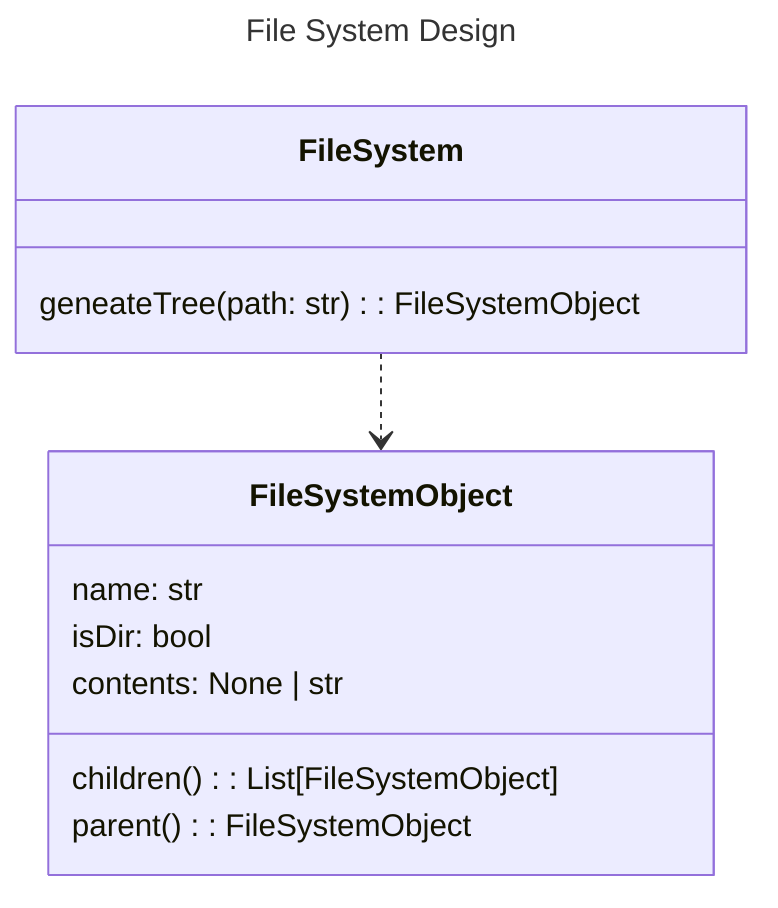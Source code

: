 ---
title: File System Design
---
classDiagram
    class FileSystem {
        geneateTree(path: str): FileSystemObject
    }

    class FileSystemObject {
        name: str
        isDir: bool
        contents: None | str
        children(): List[FileSystemObject]
        parent(): FileSystemObject
    }

    FileSystem ..> FileSystemObject
